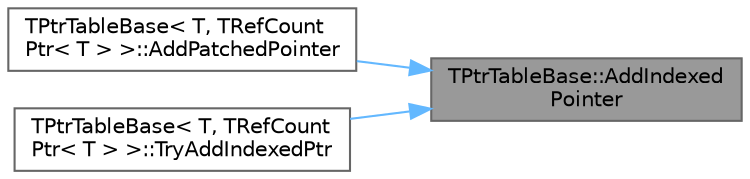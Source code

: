 digraph "TPtrTableBase::AddIndexedPointer"
{
 // INTERACTIVE_SVG=YES
 // LATEX_PDF_SIZE
  bgcolor="transparent";
  edge [fontname=Helvetica,fontsize=10,labelfontname=Helvetica,labelfontsize=10];
  node [fontname=Helvetica,fontsize=10,shape=box,height=0.2,width=0.4];
  rankdir="RL";
  Node1 [id="Node000001",label="TPtrTableBase::AddIndexed\lPointer",height=0.2,width=0.4,color="gray40", fillcolor="grey60", style="filled", fontcolor="black",tooltip=" "];
  Node1 -> Node2 [id="edge1_Node000001_Node000002",dir="back",color="steelblue1",style="solid",tooltip=" "];
  Node2 [id="Node000002",label="TPtrTableBase\< T, TRefCount\lPtr\< T \> \>::AddPatchedPointer",height=0.2,width=0.4,color="grey40", fillcolor="white", style="filled",URL="$dd/d29/classTPtrTableBase.html#a2f2a2dcd39abf451b7d8ce9cd86a57c0",tooltip=" "];
  Node1 -> Node3 [id="edge2_Node000001_Node000003",dir="back",color="steelblue1",style="solid",tooltip=" "];
  Node3 [id="Node000003",label="TPtrTableBase\< T, TRefCount\lPtr\< T \> \>::TryAddIndexedPtr",height=0.2,width=0.4,color="grey40", fillcolor="white", style="filled",URL="$dd/d29/classTPtrTableBase.html#a1f049d7456cd00341d4a687718a84bdf",tooltip=" "];
}
